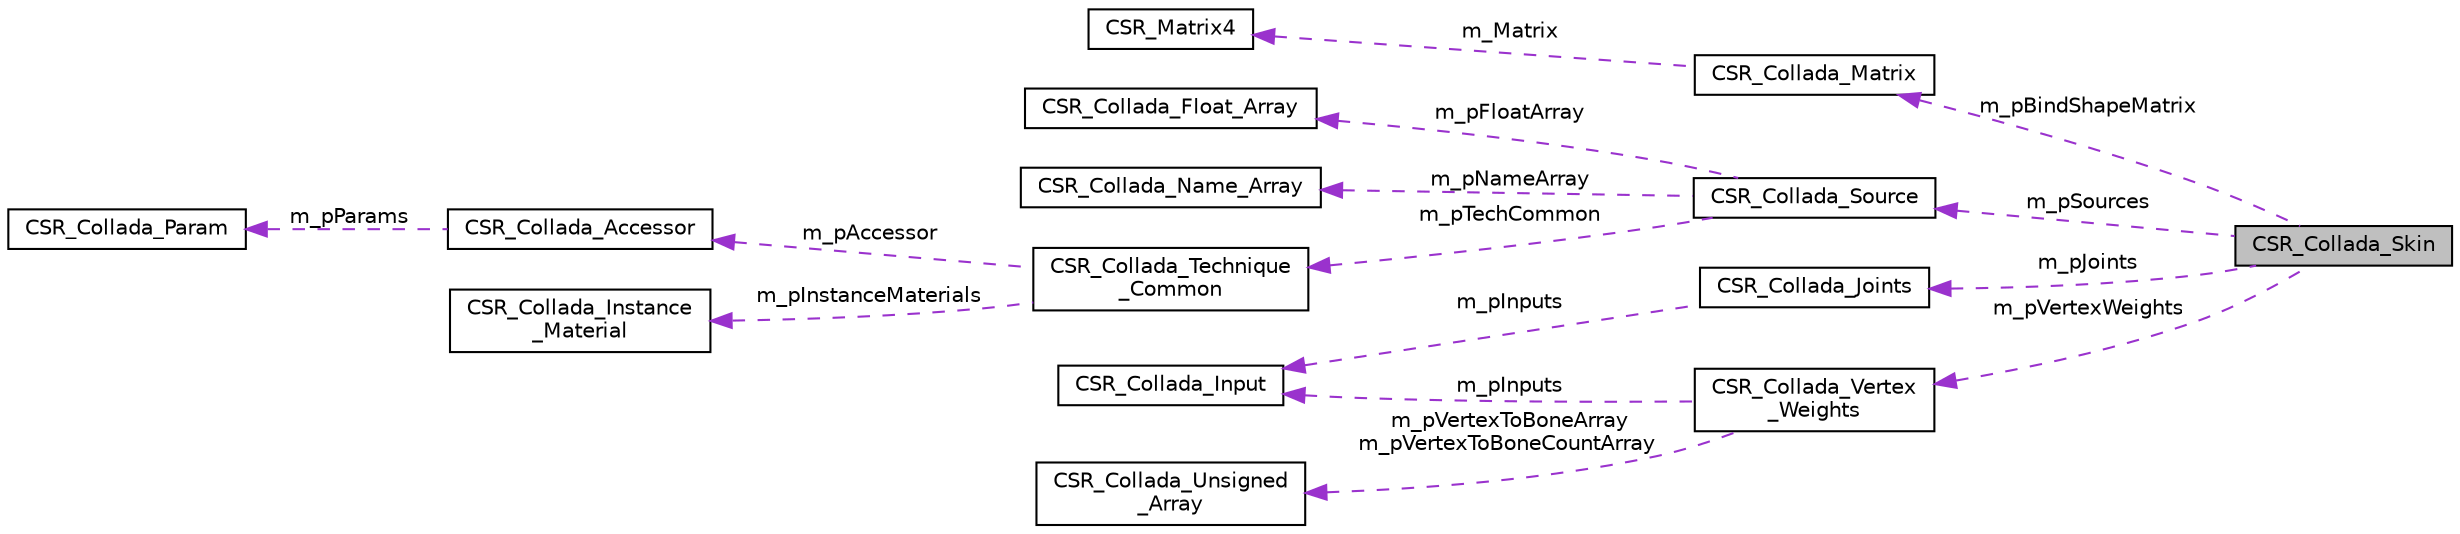 digraph "CSR_Collada_Skin"
{
 // LATEX_PDF_SIZE
  edge [fontname="Helvetica",fontsize="10",labelfontname="Helvetica",labelfontsize="10"];
  node [fontname="Helvetica",fontsize="10",shape=record];
  rankdir="LR";
  Node1 [label="CSR_Collada_Skin",height=0.2,width=0.4,color="black", fillcolor="grey75", style="filled", fontcolor="black",tooltip=" "];
  Node2 -> Node1 [dir="back",color="darkorchid3",fontsize="10",style="dashed",label=" m_pBindShapeMatrix" ,fontname="Helvetica"];
  Node2 [label="CSR_Collada_Matrix",height=0.2,width=0.4,color="black", fillcolor="white", style="filled",URL="$struct_c_s_r___collada___matrix.html",tooltip=" "];
  Node3 -> Node2 [dir="back",color="darkorchid3",fontsize="10",style="dashed",label=" m_Matrix" ,fontname="Helvetica"];
  Node3 [label="CSR_Matrix4",height=0.2,width=0.4,color="black", fillcolor="white", style="filled",URL="$struct_c_s_r___matrix4.html",tooltip=" "];
  Node4 -> Node1 [dir="back",color="darkorchid3",fontsize="10",style="dashed",label=" m_pSources" ,fontname="Helvetica"];
  Node4 [label="CSR_Collada_Source",height=0.2,width=0.4,color="black", fillcolor="white", style="filled",URL="$struct_c_s_r___collada___source.html",tooltip=" "];
  Node5 -> Node4 [dir="back",color="darkorchid3",fontsize="10",style="dashed",label=" m_pFloatArray" ,fontname="Helvetica"];
  Node5 [label="CSR_Collada_Float_Array",height=0.2,width=0.4,color="black", fillcolor="white", style="filled",URL="$struct_c_s_r___collada___float___array.html",tooltip=" "];
  Node6 -> Node4 [dir="back",color="darkorchid3",fontsize="10",style="dashed",label=" m_pNameArray" ,fontname="Helvetica"];
  Node6 [label="CSR_Collada_Name_Array",height=0.2,width=0.4,color="black", fillcolor="white", style="filled",URL="$struct_c_s_r___collada___name___array.html",tooltip=" "];
  Node7 -> Node4 [dir="back",color="darkorchid3",fontsize="10",style="dashed",label=" m_pTechCommon" ,fontname="Helvetica"];
  Node7 [label="CSR_Collada_Technique\l_Common",height=0.2,width=0.4,color="black", fillcolor="white", style="filled",URL="$struct_c_s_r___collada___technique___common.html",tooltip=" "];
  Node8 -> Node7 [dir="back",color="darkorchid3",fontsize="10",style="dashed",label=" m_pAccessor" ,fontname="Helvetica"];
  Node8 [label="CSR_Collada_Accessor",height=0.2,width=0.4,color="black", fillcolor="white", style="filled",URL="$struct_c_s_r___collada___accessor.html",tooltip=" "];
  Node9 -> Node8 [dir="back",color="darkorchid3",fontsize="10",style="dashed",label=" m_pParams" ,fontname="Helvetica"];
  Node9 [label="CSR_Collada_Param",height=0.2,width=0.4,color="black", fillcolor="white", style="filled",URL="$struct_c_s_r___collada___param.html",tooltip=" "];
  Node10 -> Node7 [dir="back",color="darkorchid3",fontsize="10",style="dashed",label=" m_pInstanceMaterials" ,fontname="Helvetica"];
  Node10 [label="CSR_Collada_Instance\l_Material",height=0.2,width=0.4,color="black", fillcolor="white", style="filled",URL="$struct_c_s_r___collada___instance___material.html",tooltip=" "];
  Node11 -> Node1 [dir="back",color="darkorchid3",fontsize="10",style="dashed",label=" m_pJoints" ,fontname="Helvetica"];
  Node11 [label="CSR_Collada_Joints",height=0.2,width=0.4,color="black", fillcolor="white", style="filled",URL="$struct_c_s_r___collada___joints.html",tooltip=" "];
  Node12 -> Node11 [dir="back",color="darkorchid3",fontsize="10",style="dashed",label=" m_pInputs" ,fontname="Helvetica"];
  Node12 [label="CSR_Collada_Input",height=0.2,width=0.4,color="black", fillcolor="white", style="filled",URL="$struct_c_s_r___collada___input.html",tooltip=" "];
  Node13 -> Node1 [dir="back",color="darkorchid3",fontsize="10",style="dashed",label=" m_pVertexWeights" ,fontname="Helvetica"];
  Node13 [label="CSR_Collada_Vertex\l_Weights",height=0.2,width=0.4,color="black", fillcolor="white", style="filled",URL="$struct_c_s_r___collada___vertex___weights.html",tooltip=" "];
  Node12 -> Node13 [dir="back",color="darkorchid3",fontsize="10",style="dashed",label=" m_pInputs" ,fontname="Helvetica"];
  Node14 -> Node13 [dir="back",color="darkorchid3",fontsize="10",style="dashed",label=" m_pVertexToBoneArray\nm_pVertexToBoneCountArray" ,fontname="Helvetica"];
  Node14 [label="CSR_Collada_Unsigned\l_Array",height=0.2,width=0.4,color="black", fillcolor="white", style="filled",URL="$struct_c_s_r___collada___unsigned___array.html",tooltip=" "];
}
